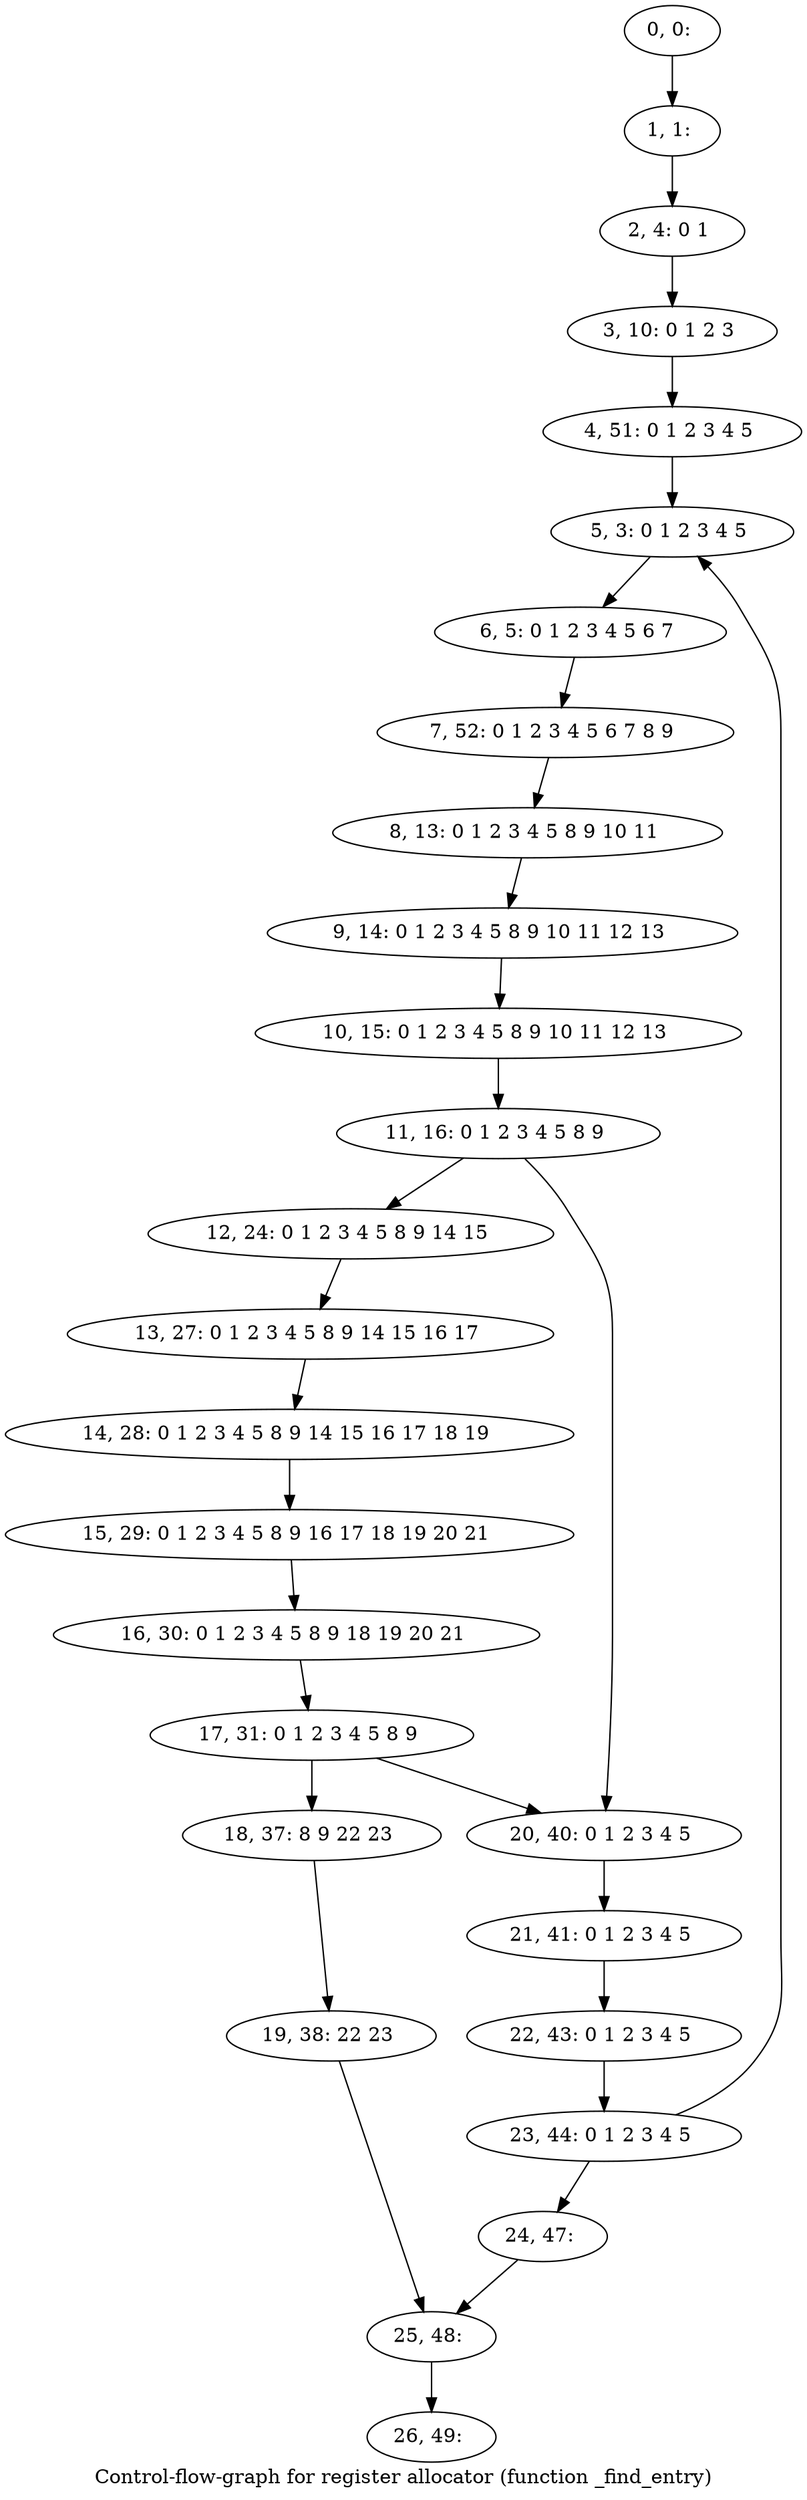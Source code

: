 digraph G {
graph [label="Control-flow-graph for register allocator (function _find_entry)"]
0[label="0, 0: "];
1[label="1, 1: "];
2[label="2, 4: 0 1 "];
3[label="3, 10: 0 1 2 3 "];
4[label="4, 51: 0 1 2 3 4 5 "];
5[label="5, 3: 0 1 2 3 4 5 "];
6[label="6, 5: 0 1 2 3 4 5 6 7 "];
7[label="7, 52: 0 1 2 3 4 5 6 7 8 9 "];
8[label="8, 13: 0 1 2 3 4 5 8 9 10 11 "];
9[label="9, 14: 0 1 2 3 4 5 8 9 10 11 12 13 "];
10[label="10, 15: 0 1 2 3 4 5 8 9 10 11 12 13 "];
11[label="11, 16: 0 1 2 3 4 5 8 9 "];
12[label="12, 24: 0 1 2 3 4 5 8 9 14 15 "];
13[label="13, 27: 0 1 2 3 4 5 8 9 14 15 16 17 "];
14[label="14, 28: 0 1 2 3 4 5 8 9 14 15 16 17 18 19 "];
15[label="15, 29: 0 1 2 3 4 5 8 9 16 17 18 19 20 21 "];
16[label="16, 30: 0 1 2 3 4 5 8 9 18 19 20 21 "];
17[label="17, 31: 0 1 2 3 4 5 8 9 "];
18[label="18, 37: 8 9 22 23 "];
19[label="19, 38: 22 23 "];
20[label="20, 40: 0 1 2 3 4 5 "];
21[label="21, 41: 0 1 2 3 4 5 "];
22[label="22, 43: 0 1 2 3 4 5 "];
23[label="23, 44: 0 1 2 3 4 5 "];
24[label="24, 47: "];
25[label="25, 48: "];
26[label="26, 49: "];
0->1 ;
1->2 ;
2->3 ;
3->4 ;
4->5 ;
5->6 ;
6->7 ;
7->8 ;
8->9 ;
9->10 ;
10->11 ;
11->12 ;
11->20 ;
12->13 ;
13->14 ;
14->15 ;
15->16 ;
16->17 ;
17->18 ;
17->20 ;
18->19 ;
19->25 ;
20->21 ;
21->22 ;
22->23 ;
23->24 ;
23->5 ;
24->25 ;
25->26 ;
}

